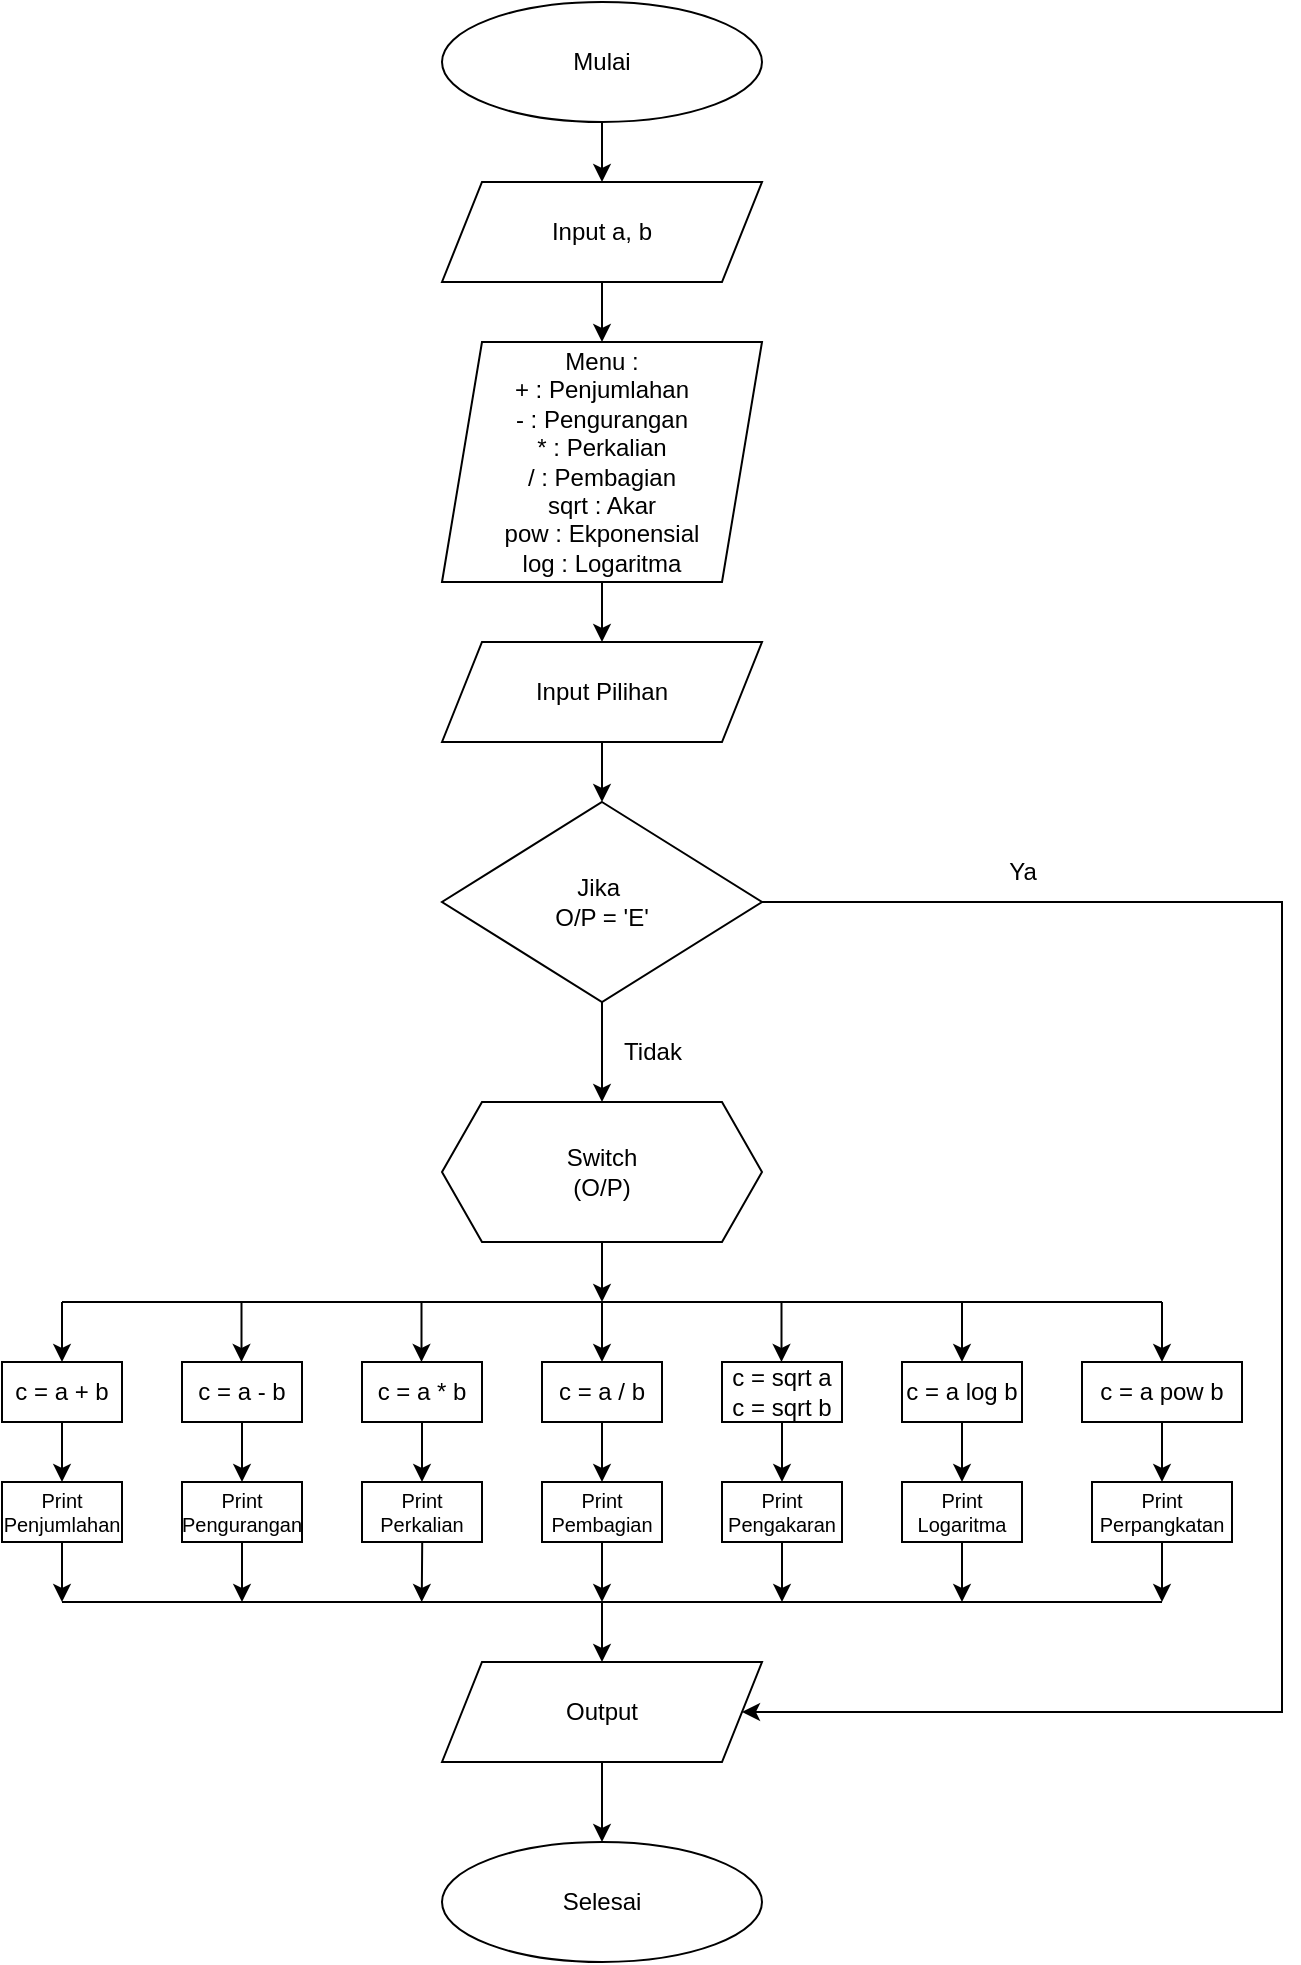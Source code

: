 <mxfile version="24.7.17" pages="2">
  <diagram id="C5RBs43oDa-KdzZeNtuy" name="Page-1">
    <mxGraphModel dx="1588" dy="892" grid="1" gridSize="10" guides="1" tooltips="1" connect="1" arrows="1" fold="1" page="1" pageScale="1" pageWidth="827" pageHeight="1169" math="0" shadow="0">
      <root>
        <mxCell id="WIyWlLk6GJQsqaUBKTNV-0" />
        <mxCell id="WIyWlLk6GJQsqaUBKTNV-1" parent="WIyWlLk6GJQsqaUBKTNV-0" />
        <mxCell id="uZs7k4-zoeYezZEtZpp2-1" value="Mulai" style="ellipse;whiteSpace=wrap;html=1;labelBackgroundColor=none;" vertex="1" parent="WIyWlLk6GJQsqaUBKTNV-1">
          <mxGeometry x="320" y="90" width="160" height="60" as="geometry" />
        </mxCell>
        <mxCell id="uZs7k4-zoeYezZEtZpp2-2" value="" style="endArrow=classic;html=1;rounded=0;exitX=0.5;exitY=1;exitDx=0;exitDy=0;entryX=0.5;entryY=0;entryDx=0;entryDy=0;labelBackgroundColor=none;fontColor=default;" edge="1" parent="WIyWlLk6GJQsqaUBKTNV-1" source="uZs7k4-zoeYezZEtZpp2-1" target="uZs7k4-zoeYezZEtZpp2-3">
          <mxGeometry width="50" height="50" relative="1" as="geometry">
            <mxPoint x="380" y="410" as="sourcePoint" />
            <mxPoint x="360" y="100" as="targetPoint" />
          </mxGeometry>
        </mxCell>
        <mxCell id="uZs7k4-zoeYezZEtZpp2-3" value="Input a, b" style="shape=parallelogram;perimeter=parallelogramPerimeter;whiteSpace=wrap;html=1;fixedSize=1;labelBackgroundColor=none;" vertex="1" parent="WIyWlLk6GJQsqaUBKTNV-1">
          <mxGeometry x="320" y="180" width="160" height="50" as="geometry" />
        </mxCell>
        <mxCell id="uZs7k4-zoeYezZEtZpp2-5" value="" style="endArrow=classic;html=1;rounded=0;exitX=0.5;exitY=1;exitDx=0;exitDy=0;entryX=0.5;entryY=0;entryDx=0;entryDy=0;labelBackgroundColor=none;fontColor=default;" edge="1" parent="WIyWlLk6GJQsqaUBKTNV-1" source="uZs7k4-zoeYezZEtZpp2-3" target="uZs7k4-zoeYezZEtZpp2-6">
          <mxGeometry width="50" height="50" relative="1" as="geometry">
            <mxPoint x="380" y="110" as="sourcePoint" />
            <mxPoint x="360" y="200" as="targetPoint" />
          </mxGeometry>
        </mxCell>
        <mxCell id="uZs7k4-zoeYezZEtZpp2-8" style="edgeStyle=orthogonalEdgeStyle;rounded=0;orthogonalLoop=1;jettySize=auto;html=1;exitX=0.5;exitY=1;exitDx=0;exitDy=0;entryX=0.5;entryY=0;entryDx=0;entryDy=0;labelBackgroundColor=none;fontColor=default;" edge="1" parent="WIyWlLk6GJQsqaUBKTNV-1" source="uZs7k4-zoeYezZEtZpp2-6" target="uZs7k4-zoeYezZEtZpp2-9">
          <mxGeometry relative="1" as="geometry">
            <mxPoint x="360" y="380" as="targetPoint" />
          </mxGeometry>
        </mxCell>
        <mxCell id="uZs7k4-zoeYezZEtZpp2-6" value="Menu :&lt;div&gt;+ : Penjumlahan&lt;/div&gt;&lt;div&gt;- : Pengurangan&lt;/div&gt;&lt;div&gt;* : Perkalian&lt;/div&gt;&lt;div&gt;/ : Pembagian&lt;/div&gt;&lt;div&gt;sqrt : Akar&lt;/div&gt;&lt;div&gt;pow : Ekponensial&lt;/div&gt;&lt;div&gt;log : Logaritma&lt;/div&gt;" style="shape=parallelogram;perimeter=parallelogramPerimeter;whiteSpace=wrap;html=1;fixedSize=1;align=center;labelBackgroundColor=none;" vertex="1" parent="WIyWlLk6GJQsqaUBKTNV-1">
          <mxGeometry x="320" y="260" width="160" height="120" as="geometry" />
        </mxCell>
        <mxCell id="uZs7k4-zoeYezZEtZpp2-11" style="edgeStyle=orthogonalEdgeStyle;rounded=0;orthogonalLoop=1;jettySize=auto;html=1;entryX=0.5;entryY=0;entryDx=0;entryDy=0;labelBackgroundColor=none;fontColor=default;" edge="1" parent="WIyWlLk6GJQsqaUBKTNV-1" source="uZs7k4-zoeYezZEtZpp2-9" target="uZs7k4-zoeYezZEtZpp2-14">
          <mxGeometry relative="1" as="geometry">
            <mxPoint x="360" y="450" as="targetPoint" />
            <Array as="points">
              <mxPoint x="400" y="440" />
              <mxPoint x="400" y="440" />
            </Array>
          </mxGeometry>
        </mxCell>
        <mxCell id="uZs7k4-zoeYezZEtZpp2-9" value="Input Pilihan" style="shape=parallelogram;perimeter=parallelogramPerimeter;whiteSpace=wrap;html=1;fixedSize=1;labelBackgroundColor=none;" vertex="1" parent="WIyWlLk6GJQsqaUBKTNV-1">
          <mxGeometry x="320" y="410" width="160" height="50" as="geometry" />
        </mxCell>
        <mxCell id="uZs7k4-zoeYezZEtZpp2-19" style="edgeStyle=orthogonalEdgeStyle;rounded=0;orthogonalLoop=1;jettySize=auto;html=1;entryX=1;entryY=0.5;entryDx=0;entryDy=0;labelBackgroundColor=none;fontColor=default;exitX=1;exitY=0.5;exitDx=0;exitDy=0;" edge="1" parent="WIyWlLk6GJQsqaUBKTNV-1" source="uZs7k4-zoeYezZEtZpp2-14" target="uZs7k4-zoeYezZEtZpp2-72">
          <mxGeometry relative="1" as="geometry">
            <mxPoint x="460" y="945" as="targetPoint" />
            <mxPoint x="470" y="500" as="sourcePoint" />
            <Array as="points">
              <mxPoint x="740" y="540" />
              <mxPoint x="740" y="945" />
            </Array>
          </mxGeometry>
        </mxCell>
        <mxCell id="WVA-J4DJsALZK4xITIVb-6" style="edgeStyle=orthogonalEdgeStyle;rounded=0;orthogonalLoop=1;jettySize=auto;html=1;entryX=0.5;entryY=0;entryDx=0;entryDy=0;" edge="1" parent="WIyWlLk6GJQsqaUBKTNV-1" source="uZs7k4-zoeYezZEtZpp2-14" target="uZs7k4-zoeYezZEtZpp2-20">
          <mxGeometry relative="1" as="geometry" />
        </mxCell>
        <mxCell id="uZs7k4-zoeYezZEtZpp2-14" value="Jika&amp;nbsp;&lt;div&gt;O/P = &#39;E&#39;&lt;/div&gt;" style="rhombus;whiteSpace=wrap;html=1;labelBackgroundColor=none;" vertex="1" parent="WIyWlLk6GJQsqaUBKTNV-1">
          <mxGeometry x="320" y="490" width="160" height="100" as="geometry" />
        </mxCell>
        <mxCell id="uZs7k4-zoeYezZEtZpp2-22" style="edgeStyle=orthogonalEdgeStyle;rounded=0;orthogonalLoop=1;jettySize=auto;html=1;labelBackgroundColor=none;fontColor=default;" edge="1" parent="WIyWlLk6GJQsqaUBKTNV-1" source="uZs7k4-zoeYezZEtZpp2-20">
          <mxGeometry relative="1" as="geometry">
            <mxPoint x="400" y="740" as="targetPoint" />
            <Array as="points">
              <mxPoint x="400" y="700" />
              <mxPoint x="400" y="700" />
            </Array>
          </mxGeometry>
        </mxCell>
        <mxCell id="uZs7k4-zoeYezZEtZpp2-20" value="Switch&lt;div&gt;(O/P)&lt;/div&gt;" style="shape=hexagon;perimeter=hexagonPerimeter2;whiteSpace=wrap;html=1;fixedSize=1;labelBackgroundColor=none;" vertex="1" parent="WIyWlLk6GJQsqaUBKTNV-1">
          <mxGeometry x="320" y="640" width="160" height="70" as="geometry" />
        </mxCell>
        <mxCell id="uZs7k4-zoeYezZEtZpp2-21" value="Ya" style="text;html=1;align=center;verticalAlign=middle;resizable=0;points=[];autosize=1;strokeColor=none;fillColor=none;labelBackgroundColor=none;" vertex="1" parent="WIyWlLk6GJQsqaUBKTNV-1">
          <mxGeometry x="590" y="510" width="40" height="30" as="geometry" />
        </mxCell>
        <mxCell id="uZs7k4-zoeYezZEtZpp2-23" value="" style="endArrow=none;html=1;rounded=0;labelBackgroundColor=none;fontColor=default;" edge="1" parent="WIyWlLk6GJQsqaUBKTNV-1">
          <mxGeometry width="50" height="50" relative="1" as="geometry">
            <mxPoint x="130" y="740" as="sourcePoint" />
            <mxPoint x="680" y="740" as="targetPoint" />
            <Array as="points">
              <mxPoint x="422.5" y="740" />
            </Array>
          </mxGeometry>
        </mxCell>
        <mxCell id="uZs7k4-zoeYezZEtZpp2-26" style="edgeStyle=orthogonalEdgeStyle;rounded=0;orthogonalLoop=1;jettySize=auto;html=1;labelBackgroundColor=none;fontColor=default;entryX=0.5;entryY=0;entryDx=0;entryDy=0;" edge="1" parent="WIyWlLk6GJQsqaUBKTNV-1" source="uZs7k4-zoeYezZEtZpp2-25" target="uZs7k4-zoeYezZEtZpp2-27">
          <mxGeometry relative="1" as="geometry">
            <mxPoint x="90" y="790" as="targetPoint" />
            <Array as="points">
              <mxPoint x="130" y="790" />
              <mxPoint x="130" y="790" />
            </Array>
          </mxGeometry>
        </mxCell>
        <mxCell id="uZs7k4-zoeYezZEtZpp2-25" value="c = a + b" style="rounded=0;whiteSpace=wrap;html=1;labelBackgroundColor=none;" vertex="1" parent="WIyWlLk6GJQsqaUBKTNV-1">
          <mxGeometry x="100" y="770" width="60" height="30" as="geometry" />
        </mxCell>
        <mxCell id="WVA-J4DJsALZK4xITIVb-22" style="edgeStyle=orthogonalEdgeStyle;rounded=0;orthogonalLoop=1;jettySize=auto;html=1;" edge="1" parent="WIyWlLk6GJQsqaUBKTNV-1" source="uZs7k4-zoeYezZEtZpp2-27">
          <mxGeometry relative="1" as="geometry">
            <mxPoint x="130" y="890" as="targetPoint" />
          </mxGeometry>
        </mxCell>
        <mxCell id="uZs7k4-zoeYezZEtZpp2-27" value="Print Penjumlahan" style="rounded=0;whiteSpace=wrap;html=1;labelBackgroundColor=none;fontSize=10;" vertex="1" parent="WIyWlLk6GJQsqaUBKTNV-1">
          <mxGeometry x="100" y="830" width="60" height="30" as="geometry" />
        </mxCell>
        <mxCell id="uZs7k4-zoeYezZEtZpp2-28" value="" style="endArrow=classic;html=1;rounded=0;labelBackgroundColor=none;fontColor=default;" edge="1" parent="WIyWlLk6GJQsqaUBKTNV-1">
          <mxGeometry width="50" height="50" relative="1" as="geometry">
            <mxPoint x="219.75" y="740" as="sourcePoint" />
            <mxPoint x="219.75" y="770" as="targetPoint" />
            <Array as="points" />
          </mxGeometry>
        </mxCell>
        <mxCell id="uZs7k4-zoeYezZEtZpp2-41" style="edgeStyle=orthogonalEdgeStyle;rounded=0;orthogonalLoop=1;jettySize=auto;html=1;labelBackgroundColor=none;fontColor=default;entryX=0.5;entryY=0;entryDx=0;entryDy=0;" edge="1" parent="WIyWlLk6GJQsqaUBKTNV-1" source="uZs7k4-zoeYezZEtZpp2-29" target="uZs7k4-zoeYezZEtZpp2-31">
          <mxGeometry relative="1" as="geometry">
            <mxPoint x="190" y="790" as="targetPoint" />
            <Array as="points" />
          </mxGeometry>
        </mxCell>
        <mxCell id="uZs7k4-zoeYezZEtZpp2-29" value="c = a - b" style="rounded=0;whiteSpace=wrap;html=1;labelBackgroundColor=none;" vertex="1" parent="WIyWlLk6GJQsqaUBKTNV-1">
          <mxGeometry x="190" y="770" width="60" height="30" as="geometry" />
        </mxCell>
        <mxCell id="uZs7k4-zoeYezZEtZpp2-63" style="edgeStyle=orthogonalEdgeStyle;rounded=0;orthogonalLoop=1;jettySize=auto;html=1;labelBackgroundColor=none;fontColor=default;" edge="1" parent="WIyWlLk6GJQsqaUBKTNV-1" source="uZs7k4-zoeYezZEtZpp2-31">
          <mxGeometry relative="1" as="geometry">
            <mxPoint x="220" y="890" as="targetPoint" />
            <Array as="points">
              <mxPoint x="220" y="890" />
            </Array>
          </mxGeometry>
        </mxCell>
        <mxCell id="uZs7k4-zoeYezZEtZpp2-31" value="Print Pengurangan" style="rounded=0;whiteSpace=wrap;html=1;labelBackgroundColor=none;fontSize=10;" vertex="1" parent="WIyWlLk6GJQsqaUBKTNV-1">
          <mxGeometry x="190" y="830" width="60" height="30" as="geometry" />
        </mxCell>
        <mxCell id="uZs7k4-zoeYezZEtZpp2-64" style="edgeStyle=orthogonalEdgeStyle;rounded=0;orthogonalLoop=1;jettySize=auto;html=1;labelBackgroundColor=none;fontColor=default;" edge="1" parent="WIyWlLk6GJQsqaUBKTNV-1">
          <mxGeometry relative="1" as="geometry">
            <mxPoint x="309.87" y="890" as="targetPoint" />
            <mxPoint x="309.62" y="830" as="sourcePoint" />
          </mxGeometry>
        </mxCell>
        <mxCell id="uZs7k4-zoeYezZEtZpp2-33" value="Print Perkalian" style="rounded=0;whiteSpace=wrap;html=1;labelBackgroundColor=none;fontSize=10;" vertex="1" parent="WIyWlLk6GJQsqaUBKTNV-1">
          <mxGeometry x="280" y="830" width="60" height="30" as="geometry" />
        </mxCell>
        <mxCell id="WVA-J4DJsALZK4xITIVb-19" style="edgeStyle=orthogonalEdgeStyle;rounded=0;orthogonalLoop=1;jettySize=auto;html=1;" edge="1" parent="WIyWlLk6GJQsqaUBKTNV-1" source="uZs7k4-zoeYezZEtZpp2-34">
          <mxGeometry relative="1" as="geometry">
            <mxPoint x="400" y="890" as="targetPoint" />
          </mxGeometry>
        </mxCell>
        <mxCell id="uZs7k4-zoeYezZEtZpp2-34" value="Print Pembagian" style="rounded=0;whiteSpace=wrap;html=1;labelBackgroundColor=none;fontSize=10;" vertex="1" parent="WIyWlLk6GJQsqaUBKTNV-1">
          <mxGeometry x="370" y="830" width="60" height="30" as="geometry" />
        </mxCell>
        <mxCell id="uZs7k4-zoeYezZEtZpp2-68" style="edgeStyle=orthogonalEdgeStyle;rounded=0;orthogonalLoop=1;jettySize=auto;html=1;labelBackgroundColor=none;fontColor=default;" edge="1" parent="WIyWlLk6GJQsqaUBKTNV-1" source="uZs7k4-zoeYezZEtZpp2-35">
          <mxGeometry relative="1" as="geometry">
            <mxPoint x="490" y="890" as="targetPoint" />
            <Array as="points">
              <mxPoint x="490" y="890" />
            </Array>
          </mxGeometry>
        </mxCell>
        <mxCell id="uZs7k4-zoeYezZEtZpp2-35" value="Print Pengakaran" style="rounded=0;whiteSpace=wrap;html=1;labelBackgroundColor=none;fontSize=10;" vertex="1" parent="WIyWlLk6GJQsqaUBKTNV-1">
          <mxGeometry x="460" y="830" width="60" height="30" as="geometry" />
        </mxCell>
        <mxCell id="uZs7k4-zoeYezZEtZpp2-69" style="edgeStyle=orthogonalEdgeStyle;rounded=0;orthogonalLoop=1;jettySize=auto;html=1;exitX=0.5;exitY=1;exitDx=0;exitDy=0;labelBackgroundColor=none;fontColor=default;" edge="1" parent="WIyWlLk6GJQsqaUBKTNV-1" source="uZs7k4-zoeYezZEtZpp2-36">
          <mxGeometry relative="1" as="geometry">
            <mxPoint x="580" y="890" as="targetPoint" />
            <mxPoint x="580" y="830" as="sourcePoint" />
            <Array as="points">
              <mxPoint x="580" y="890" />
            </Array>
          </mxGeometry>
        </mxCell>
        <mxCell id="uZs7k4-zoeYezZEtZpp2-36" value="Print Logaritma" style="rounded=0;whiteSpace=wrap;html=1;labelBackgroundColor=none;fontSize=10;" vertex="1" parent="WIyWlLk6GJQsqaUBKTNV-1">
          <mxGeometry x="550" y="830" width="60" height="30" as="geometry" />
        </mxCell>
        <mxCell id="uZs7k4-zoeYezZEtZpp2-91" style="edgeStyle=orthogonalEdgeStyle;rounded=0;orthogonalLoop=1;jettySize=auto;html=1;entryX=0.5;entryY=0;entryDx=0;entryDy=0;" edge="1" parent="WIyWlLk6GJQsqaUBKTNV-1" source="uZs7k4-zoeYezZEtZpp2-39" target="uZs7k4-zoeYezZEtZpp2-33">
          <mxGeometry relative="1" as="geometry">
            <Array as="points">
              <mxPoint x="310" y="790" />
              <mxPoint x="310" y="790" />
            </Array>
          </mxGeometry>
        </mxCell>
        <mxCell id="uZs7k4-zoeYezZEtZpp2-39" value="c = a * b" style="rounded=0;whiteSpace=wrap;html=1;labelBackgroundColor=none;" vertex="1" parent="WIyWlLk6GJQsqaUBKTNV-1">
          <mxGeometry x="280" y="770" width="60" height="30" as="geometry" />
        </mxCell>
        <mxCell id="uZs7k4-zoeYezZEtZpp2-56" style="edgeStyle=orthogonalEdgeStyle;rounded=0;orthogonalLoop=1;jettySize=auto;html=1;entryX=0.5;entryY=0;entryDx=0;entryDy=0;labelBackgroundColor=none;fontColor=default;" edge="1" parent="WIyWlLk6GJQsqaUBKTNV-1" source="uZs7k4-zoeYezZEtZpp2-43" target="uZs7k4-zoeYezZEtZpp2-34">
          <mxGeometry relative="1" as="geometry" />
        </mxCell>
        <mxCell id="uZs7k4-zoeYezZEtZpp2-43" value="c = a / b" style="rounded=0;whiteSpace=wrap;html=1;labelBackgroundColor=none;" vertex="1" parent="WIyWlLk6GJQsqaUBKTNV-1">
          <mxGeometry x="370" y="770" width="60" height="30" as="geometry" />
        </mxCell>
        <mxCell id="uZs7k4-zoeYezZEtZpp2-57" style="edgeStyle=orthogonalEdgeStyle;rounded=0;orthogonalLoop=1;jettySize=auto;html=1;entryX=0.5;entryY=0;entryDx=0;entryDy=0;labelBackgroundColor=none;fontColor=default;" edge="1" parent="WIyWlLk6GJQsqaUBKTNV-1" source="uZs7k4-zoeYezZEtZpp2-44" target="uZs7k4-zoeYezZEtZpp2-35">
          <mxGeometry relative="1" as="geometry" />
        </mxCell>
        <mxCell id="uZs7k4-zoeYezZEtZpp2-44" value="c = sqrt a&lt;div&gt;c = sqrt b&lt;/div&gt;" style="rounded=0;whiteSpace=wrap;html=1;labelBackgroundColor=none;" vertex="1" parent="WIyWlLk6GJQsqaUBKTNV-1">
          <mxGeometry x="460" y="770" width="60" height="30" as="geometry" />
        </mxCell>
        <mxCell id="uZs7k4-zoeYezZEtZpp2-58" style="edgeStyle=orthogonalEdgeStyle;rounded=0;orthogonalLoop=1;jettySize=auto;html=1;entryX=0.5;entryY=0;entryDx=0;entryDy=0;labelBackgroundColor=none;fontColor=default;" edge="1" parent="WIyWlLk6GJQsqaUBKTNV-1" source="uZs7k4-zoeYezZEtZpp2-45" target="uZs7k4-zoeYezZEtZpp2-36">
          <mxGeometry relative="1" as="geometry" />
        </mxCell>
        <mxCell id="uZs7k4-zoeYezZEtZpp2-45" value="c = a log b" style="rounded=0;whiteSpace=wrap;html=1;labelBackgroundColor=none;" vertex="1" parent="WIyWlLk6GJQsqaUBKTNV-1">
          <mxGeometry x="550" y="770" width="60" height="30" as="geometry" />
        </mxCell>
        <mxCell id="WVA-J4DJsALZK4xITIVb-13" style="edgeStyle=orthogonalEdgeStyle;rounded=0;orthogonalLoop=1;jettySize=auto;html=1;entryX=0.5;entryY=0;entryDx=0;entryDy=0;" edge="1" parent="WIyWlLk6GJQsqaUBKTNV-1" source="uZs7k4-zoeYezZEtZpp2-46" target="uZs7k4-zoeYezZEtZpp2-47">
          <mxGeometry relative="1" as="geometry" />
        </mxCell>
        <mxCell id="uZs7k4-zoeYezZEtZpp2-46" value="c = a pow b" style="rounded=0;whiteSpace=wrap;html=1;labelBackgroundColor=none;" vertex="1" parent="WIyWlLk6GJQsqaUBKTNV-1">
          <mxGeometry x="640" y="770" width="80" height="30" as="geometry" />
        </mxCell>
        <mxCell id="uZs7k4-zoeYezZEtZpp2-70" style="edgeStyle=orthogonalEdgeStyle;rounded=0;orthogonalLoop=1;jettySize=auto;html=1;labelBackgroundColor=none;fontColor=default;" edge="1" parent="WIyWlLk6GJQsqaUBKTNV-1" source="uZs7k4-zoeYezZEtZpp2-47">
          <mxGeometry relative="1" as="geometry">
            <mxPoint x="680" y="890" as="targetPoint" />
            <Array as="points">
              <mxPoint x="680" y="860" />
            </Array>
          </mxGeometry>
        </mxCell>
        <mxCell id="uZs7k4-zoeYezZEtZpp2-47" value="Print Perpangkatan" style="rounded=0;whiteSpace=wrap;html=1;labelBackgroundColor=none;fontSize=10;" vertex="1" parent="WIyWlLk6GJQsqaUBKTNV-1">
          <mxGeometry x="645" y="830" width="70" height="30" as="geometry" />
        </mxCell>
        <mxCell id="uZs7k4-zoeYezZEtZpp2-48" value="" style="endArrow=classic;html=1;rounded=0;labelBackgroundColor=none;fontColor=default;" edge="1" parent="WIyWlLk6GJQsqaUBKTNV-1">
          <mxGeometry width="50" height="50" relative="1" as="geometry">
            <mxPoint x="309.75" y="760" as="sourcePoint" />
            <mxPoint x="309.75" y="770" as="targetPoint" />
            <Array as="points">
              <mxPoint x="309.75" y="740" />
            </Array>
          </mxGeometry>
        </mxCell>
        <mxCell id="uZs7k4-zoeYezZEtZpp2-49" value="" style="endArrow=classic;html=1;rounded=0;labelBackgroundColor=none;fontColor=default;" edge="1" parent="WIyWlLk6GJQsqaUBKTNV-1">
          <mxGeometry width="50" height="50" relative="1" as="geometry">
            <mxPoint x="400" y="760" as="sourcePoint" />
            <mxPoint x="400" y="770" as="targetPoint" />
            <Array as="points">
              <mxPoint x="400" y="740" />
            </Array>
          </mxGeometry>
        </mxCell>
        <mxCell id="uZs7k4-zoeYezZEtZpp2-52" value="" style="endArrow=classic;html=1;rounded=0;labelBackgroundColor=none;fontColor=default;" edge="1" parent="WIyWlLk6GJQsqaUBKTNV-1">
          <mxGeometry width="50" height="50" relative="1" as="geometry">
            <mxPoint x="489.75" y="740" as="sourcePoint" />
            <mxPoint x="489.75" y="770" as="targetPoint" />
            <Array as="points">
              <mxPoint x="489.75" y="740" />
            </Array>
          </mxGeometry>
        </mxCell>
        <mxCell id="uZs7k4-zoeYezZEtZpp2-71" value="" style="endArrow=none;html=1;rounded=0;labelBackgroundColor=none;fontColor=default;" edge="1" parent="WIyWlLk6GJQsqaUBKTNV-1">
          <mxGeometry width="50" height="50" relative="1" as="geometry">
            <mxPoint x="130" y="890" as="sourcePoint" />
            <mxPoint x="680" y="890" as="targetPoint" />
            <Array as="points">
              <mxPoint x="495" y="890" />
            </Array>
          </mxGeometry>
        </mxCell>
        <mxCell id="WVA-J4DJsALZK4xITIVb-4" style="edgeStyle=orthogonalEdgeStyle;rounded=0;orthogonalLoop=1;jettySize=auto;html=1;entryX=0.5;entryY=0;entryDx=0;entryDy=0;" edge="1" parent="WIyWlLk6GJQsqaUBKTNV-1" source="uZs7k4-zoeYezZEtZpp2-72" target="uZs7k4-zoeYezZEtZpp2-76">
          <mxGeometry relative="1" as="geometry" />
        </mxCell>
        <mxCell id="uZs7k4-zoeYezZEtZpp2-72" value="Output" style="shape=parallelogram;perimeter=parallelogramPerimeter;whiteSpace=wrap;html=1;fixedSize=1;labelBackgroundColor=none;" vertex="1" parent="WIyWlLk6GJQsqaUBKTNV-1">
          <mxGeometry x="320" y="920" width="160" height="50" as="geometry" />
        </mxCell>
        <mxCell id="uZs7k4-zoeYezZEtZpp2-74" style="edgeStyle=orthogonalEdgeStyle;rounded=0;orthogonalLoop=1;jettySize=auto;html=1;labelBackgroundColor=none;fontColor=default;" edge="1" parent="WIyWlLk6GJQsqaUBKTNV-1">
          <mxGeometry relative="1" as="geometry">
            <mxPoint x="400" y="920" as="targetPoint" />
            <mxPoint x="400" y="890" as="sourcePoint" />
            <Array as="points">
              <mxPoint x="400" y="920" />
              <mxPoint x="400" y="920" />
            </Array>
          </mxGeometry>
        </mxCell>
        <mxCell id="uZs7k4-zoeYezZEtZpp2-76" value="Selesai" style="ellipse;whiteSpace=wrap;html=1;labelBackgroundColor=none;" vertex="1" parent="WIyWlLk6GJQsqaUBKTNV-1">
          <mxGeometry x="320" y="1010" width="160" height="60" as="geometry" />
        </mxCell>
        <mxCell id="WVA-J4DJsALZK4xITIVb-9" value="Tidak" style="text;html=1;align=center;verticalAlign=middle;resizable=0;points=[];autosize=1;strokeColor=none;fillColor=none;" vertex="1" parent="WIyWlLk6GJQsqaUBKTNV-1">
          <mxGeometry x="400" y="600" width="50" height="30" as="geometry" />
        </mxCell>
        <mxCell id="WVA-J4DJsALZK4xITIVb-15" value="" style="endArrow=classic;html=1;rounded=0;entryX=0.5;entryY=0;entryDx=0;entryDy=0;" edge="1" parent="WIyWlLk6GJQsqaUBKTNV-1" target="uZs7k4-zoeYezZEtZpp2-46">
          <mxGeometry width="50" height="50" relative="1" as="geometry">
            <mxPoint x="680" y="740" as="sourcePoint" />
            <mxPoint x="730" y="690" as="targetPoint" />
          </mxGeometry>
        </mxCell>
        <mxCell id="WVA-J4DJsALZK4xITIVb-16" value="" style="endArrow=classic;html=1;rounded=0;entryX=0.5;entryY=0;entryDx=0;entryDy=0;" edge="1" parent="WIyWlLk6GJQsqaUBKTNV-1" target="uZs7k4-zoeYezZEtZpp2-45">
          <mxGeometry width="50" height="50" relative="1" as="geometry">
            <mxPoint x="580" y="740" as="sourcePoint" />
            <mxPoint x="630" y="690" as="targetPoint" />
          </mxGeometry>
        </mxCell>
        <mxCell id="WVA-J4DJsALZK4xITIVb-21" value="" style="endArrow=classic;html=1;rounded=0;entryX=0.5;entryY=0;entryDx=0;entryDy=0;" edge="1" parent="WIyWlLk6GJQsqaUBKTNV-1" target="uZs7k4-zoeYezZEtZpp2-25">
          <mxGeometry width="50" height="50" relative="1" as="geometry">
            <mxPoint x="130" y="740" as="sourcePoint" />
            <mxPoint x="170" y="690" as="targetPoint" />
          </mxGeometry>
        </mxCell>
      </root>
    </mxGraphModel>
  </diagram>
  <diagram id="1jCWYmpEH88SBYFxALLR" name="Page-2">
    <mxGraphModel dx="794" dy="446" grid="1" gridSize="10" guides="1" tooltips="1" connect="1" arrows="1" fold="1" page="1" pageScale="1" pageWidth="1169" pageHeight="827" math="0" shadow="0">
      <root>
        <mxCell id="0" />
        <mxCell id="1" parent="0" />
        <mxCell id="ucjtgQD4gEuhLeydmSsh-1" value="Mulai" style="ellipse;whiteSpace=wrap;html=1;labelBackgroundColor=none;" vertex="1" parent="1">
          <mxGeometry x="320" y="41" width="160" height="61" as="geometry" />
        </mxCell>
        <mxCell id="ucjtgQD4gEuhLeydmSsh-2" value="" style="endArrow=classic;html=1;rounded=0;exitX=0.5;exitY=1;exitDx=0;exitDy=0;entryX=0.5;entryY=0;entryDx=0;entryDy=0;labelBackgroundColor=none;fontColor=default;" edge="1" parent="1" source="ucjtgQD4gEuhLeydmSsh-1" target="ucjtgQD4gEuhLeydmSsh-3">
          <mxGeometry width="50" height="50" relative="1" as="geometry">
            <mxPoint x="380" y="410" as="sourcePoint" />
            <mxPoint x="360" y="100" as="targetPoint" />
          </mxGeometry>
        </mxCell>
        <mxCell id="ucjtgQD4gEuhLeydmSsh-3" value="Input a, b" style="shape=parallelogram;perimeter=parallelogramPerimeter;whiteSpace=wrap;html=1;fixedSize=1;labelBackgroundColor=none;" vertex="1" parent="1">
          <mxGeometry x="320" y="130" width="160" height="60" as="geometry" />
        </mxCell>
        <mxCell id="ucjtgQD4gEuhLeydmSsh-4" value="" style="endArrow=classic;html=1;rounded=0;exitX=0.5;exitY=1;exitDx=0;exitDy=0;entryX=0.5;entryY=0;entryDx=0;entryDy=0;labelBackgroundColor=none;fontColor=default;" edge="1" parent="1" source="ucjtgQD4gEuhLeydmSsh-3" target="ucjtgQD4gEuhLeydmSsh-6">
          <mxGeometry width="50" height="50" relative="1" as="geometry">
            <mxPoint x="380" y="110" as="sourcePoint" />
            <mxPoint x="360" y="200" as="targetPoint" />
          </mxGeometry>
        </mxCell>
        <mxCell id="ucjtgQD4gEuhLeydmSsh-5" style="edgeStyle=orthogonalEdgeStyle;rounded=0;orthogonalLoop=1;jettySize=auto;html=1;exitX=0.5;exitY=1;exitDx=0;exitDy=0;entryX=0.5;entryY=0;entryDx=0;entryDy=0;labelBackgroundColor=none;fontColor=default;" edge="1" parent="1" source="ucjtgQD4gEuhLeydmSsh-6" target="ucjtgQD4gEuhLeydmSsh-8">
          <mxGeometry relative="1" as="geometry">
            <mxPoint x="360" y="380" as="targetPoint" />
          </mxGeometry>
        </mxCell>
        <mxCell id="ucjtgQD4gEuhLeydmSsh-6" value="Menu :&lt;div&gt;+ : Penjumlahan&lt;/div&gt;&lt;div&gt;- : Pengurangan&lt;/div&gt;&lt;div&gt;* : Perkalian&lt;/div&gt;&lt;div&gt;/ : Pembagian&lt;/div&gt;&lt;div&gt;sqrt : Akar&lt;/div&gt;&lt;div&gt;pow : Ekponensial&lt;/div&gt;&lt;div&gt;log : Logaritma&lt;/div&gt;" style="shape=parallelogram;perimeter=parallelogramPerimeter;whiteSpace=wrap;html=1;fixedSize=1;align=center;labelBackgroundColor=none;" vertex="1" parent="1">
          <mxGeometry x="320" y="220" width="160" height="120" as="geometry" />
        </mxCell>
        <mxCell id="ucjtgQD4gEuhLeydmSsh-7" style="edgeStyle=orthogonalEdgeStyle;rounded=0;orthogonalLoop=1;jettySize=auto;html=1;entryX=0.5;entryY=0;entryDx=0;entryDy=0;labelBackgroundColor=none;fontColor=default;" edge="1" parent="1" source="ucjtgQD4gEuhLeydmSsh-8" target="ucjtgQD4gEuhLeydmSsh-11">
          <mxGeometry relative="1" as="geometry">
            <mxPoint x="360" y="450" as="targetPoint" />
            <Array as="points">
              <mxPoint x="400" y="440" />
              <mxPoint x="400" y="440" />
            </Array>
          </mxGeometry>
        </mxCell>
        <mxCell id="ucjtgQD4gEuhLeydmSsh-8" value="Input Pilihan" style="shape=parallelogram;perimeter=parallelogramPerimeter;whiteSpace=wrap;html=1;fixedSize=1;labelBackgroundColor=none;" vertex="1" parent="1">
          <mxGeometry x="320" y="370" width="160" height="50" as="geometry" />
        </mxCell>
        <mxCell id="ucjtgQD4gEuhLeydmSsh-9" style="edgeStyle=orthogonalEdgeStyle;rounded=0;orthogonalLoop=1;jettySize=auto;html=1;entryX=1;entryY=0.5;entryDx=0;entryDy=0;labelBackgroundColor=none;fontColor=default;" edge="1" parent="1" source="ucjtgQD4gEuhLeydmSsh-11" target="ucjtgQD4gEuhLeydmSsh-52">
          <mxGeometry relative="1" as="geometry">
            <mxPoint x="800" y="980" as="targetPoint" />
            <Array as="points">
              <mxPoint x="760" y="505" />
              <mxPoint x="760" y="950" />
            </Array>
          </mxGeometry>
        </mxCell>
        <mxCell id="ucjtgQD4gEuhLeydmSsh-10" style="edgeStyle=orthogonalEdgeStyle;rounded=0;orthogonalLoop=1;jettySize=auto;html=1;" edge="1" parent="1" source="ucjtgQD4gEuhLeydmSsh-11">
          <mxGeometry relative="1" as="geometry">
            <mxPoint x="400" y="590" as="targetPoint" />
          </mxGeometry>
        </mxCell>
        <mxCell id="ucjtgQD4gEuhLeydmSsh-11" value="Jika&amp;nbsp;&lt;div&gt;O/P = &#39;E&#39;&lt;/div&gt;" style="rhombus;whiteSpace=wrap;html=1;labelBackgroundColor=none;" vertex="1" parent="1">
          <mxGeometry x="320" y="450" width="160" height="110" as="geometry" />
        </mxCell>
        <mxCell id="ucjtgQD4gEuhLeydmSsh-12" style="edgeStyle=orthogonalEdgeStyle;rounded=0;orthogonalLoop=1;jettySize=auto;html=1;labelBackgroundColor=none;fontColor=default;" edge="1" parent="1" source="ucjtgQD4gEuhLeydmSsh-13">
          <mxGeometry relative="1" as="geometry">
            <mxPoint x="400" y="700" as="targetPoint" />
            <Array as="points">
              <mxPoint x="400" y="700" />
              <mxPoint x="400" y="700" />
            </Array>
          </mxGeometry>
        </mxCell>
        <mxCell id="ucjtgQD4gEuhLeydmSsh-13" value="Switch&lt;div&gt;(O/P)&lt;/div&gt;" style="shape=hexagon;perimeter=hexagonPerimeter2;whiteSpace=wrap;html=1;fixedSize=1;labelBackgroundColor=none;" vertex="1" parent="1">
          <mxGeometry x="320" y="590" width="160" height="80" as="geometry" />
        </mxCell>
        <mxCell id="ucjtgQD4gEuhLeydmSsh-14" value="Ya" style="text;html=1;align=center;verticalAlign=middle;resizable=0;points=[];autosize=1;strokeColor=none;fillColor=none;labelBackgroundColor=none;" vertex="1" parent="1">
          <mxGeometry x="620" y="480" width="40" height="30" as="geometry" />
        </mxCell>
        <mxCell id="ucjtgQD4gEuhLeydmSsh-15" value="" style="endArrow=none;html=1;rounded=0;labelBackgroundColor=none;fontColor=default;" edge="1" parent="1">
          <mxGeometry width="50" height="50" relative="1" as="geometry">
            <mxPoint x="100" y="700" as="sourcePoint" />
            <mxPoint x="700" y="700" as="targetPoint" />
            <Array as="points">
              <mxPoint x="420" y="700" />
            </Array>
          </mxGeometry>
        </mxCell>
        <mxCell id="ucjtgQD4gEuhLeydmSsh-16" value="" style="endArrow=classic;html=1;rounded=0;labelBackgroundColor=none;fontColor=default;entryX=0.5;entryY=0;entryDx=0;entryDy=0;" edge="1" parent="1" target="ucjtgQD4gEuhLeydmSsh-18">
          <mxGeometry width="50" height="50" relative="1" as="geometry">
            <mxPoint x="100" y="700" as="sourcePoint" />
            <mxPoint x="90" y="720" as="targetPoint" />
          </mxGeometry>
        </mxCell>
        <mxCell id="ucjtgQD4gEuhLeydmSsh-17" style="edgeStyle=orthogonalEdgeStyle;rounded=0;orthogonalLoop=1;jettySize=auto;html=1;labelBackgroundColor=none;fontColor=default;entryX=0.5;entryY=0;entryDx=0;entryDy=0;" edge="1" parent="1" source="ucjtgQD4gEuhLeydmSsh-18" target="ucjtgQD4gEuhLeydmSsh-20">
          <mxGeometry relative="1" as="geometry">
            <mxPoint x="90" y="790" as="targetPoint" />
          </mxGeometry>
        </mxCell>
        <mxCell id="ucjtgQD4gEuhLeydmSsh-18" value="c = a + b" style="rounded=0;whiteSpace=wrap;html=1;labelBackgroundColor=none;" vertex="1" parent="1">
          <mxGeometry x="60" y="730" width="80" height="40" as="geometry" />
        </mxCell>
        <mxCell id="ucjtgQD4gEuhLeydmSsh-19" style="edgeStyle=orthogonalEdgeStyle;rounded=0;orthogonalLoop=1;jettySize=auto;html=1;exitX=0.5;exitY=1;exitDx=0;exitDy=0;labelBackgroundColor=none;fontColor=default;" edge="1" parent="1" source="ucjtgQD4gEuhLeydmSsh-20">
          <mxGeometry relative="1" as="geometry">
            <mxPoint x="100" y="860" as="targetPoint" />
            <Array as="points">
              <mxPoint x="100" y="850" />
              <mxPoint x="100" y="850" />
            </Array>
          </mxGeometry>
        </mxCell>
        <mxCell id="ucjtgQD4gEuhLeydmSsh-20" value="Print Penjumlahan" style="rounded=0;whiteSpace=wrap;html=1;labelBackgroundColor=none;" vertex="1" parent="1">
          <mxGeometry x="60" y="790" width="80" height="40" as="geometry" />
        </mxCell>
        <mxCell id="ucjtgQD4gEuhLeydmSsh-21" value="" style="endArrow=classic;html=1;rounded=0;labelBackgroundColor=none;fontColor=default;" edge="1" parent="1">
          <mxGeometry width="50" height="50" relative="1" as="geometry">
            <mxPoint x="199.75" y="700" as="sourcePoint" />
            <mxPoint x="199.75" y="730" as="targetPoint" />
            <Array as="points" />
          </mxGeometry>
        </mxCell>
        <mxCell id="ucjtgQD4gEuhLeydmSsh-22" style="edgeStyle=orthogonalEdgeStyle;rounded=0;orthogonalLoop=1;jettySize=auto;html=1;labelBackgroundColor=none;fontColor=default;entryX=0.5;entryY=0;entryDx=0;entryDy=0;" edge="1" parent="1" source="ucjtgQD4gEuhLeydmSsh-23" target="ucjtgQD4gEuhLeydmSsh-25">
          <mxGeometry relative="1" as="geometry">
            <mxPoint x="190" y="790" as="targetPoint" />
            <Array as="points" />
          </mxGeometry>
        </mxCell>
        <mxCell id="ucjtgQD4gEuhLeydmSsh-23" value="c = a - b" style="rounded=0;whiteSpace=wrap;html=1;labelBackgroundColor=none;" vertex="1" parent="1">
          <mxGeometry x="160" y="730" width="80" height="40" as="geometry" />
        </mxCell>
        <mxCell id="ucjtgQD4gEuhLeydmSsh-24" style="edgeStyle=orthogonalEdgeStyle;rounded=0;orthogonalLoop=1;jettySize=auto;html=1;labelBackgroundColor=none;fontColor=default;" edge="1" parent="1" source="ucjtgQD4gEuhLeydmSsh-25">
          <mxGeometry relative="1" as="geometry">
            <mxPoint x="200" y="860" as="targetPoint" />
            <Array as="points">
              <mxPoint x="200" y="860" />
            </Array>
          </mxGeometry>
        </mxCell>
        <mxCell id="ucjtgQD4gEuhLeydmSsh-25" value="Print Pengurangan" style="rounded=0;whiteSpace=wrap;html=1;labelBackgroundColor=none;" vertex="1" parent="1">
          <mxGeometry x="160" y="790" width="80" height="40" as="geometry" />
        </mxCell>
        <mxCell id="ucjtgQD4gEuhLeydmSsh-26" style="edgeStyle=orthogonalEdgeStyle;rounded=0;orthogonalLoop=1;jettySize=auto;html=1;labelBackgroundColor=none;fontColor=default;" edge="1" parent="1">
          <mxGeometry relative="1" as="geometry">
            <mxPoint x="299.88" y="860" as="targetPoint" />
            <mxPoint x="299.63" y="800" as="sourcePoint" />
          </mxGeometry>
        </mxCell>
        <mxCell id="ucjtgQD4gEuhLeydmSsh-27" value="Print Perkalian" style="rounded=0;whiteSpace=wrap;html=1;labelBackgroundColor=none;" vertex="1" parent="1">
          <mxGeometry x="260" y="790" width="80" height="40" as="geometry" />
        </mxCell>
        <mxCell id="ucjtgQD4gEuhLeydmSsh-28" style="edgeStyle=orthogonalEdgeStyle;rounded=0;orthogonalLoop=1;jettySize=auto;html=1;exitX=0.5;exitY=1;exitDx=0;exitDy=0;labelBackgroundColor=none;fontColor=default;" edge="1" parent="1" source="ucjtgQD4gEuhLeydmSsh-29">
          <mxGeometry relative="1" as="geometry">
            <mxPoint x="400" y="860" as="targetPoint" />
            <Array as="points">
              <mxPoint x="400" y="850" />
              <mxPoint x="400" y="850" />
            </Array>
          </mxGeometry>
        </mxCell>
        <mxCell id="ucjtgQD4gEuhLeydmSsh-29" value="Print Pembagian" style="rounded=0;whiteSpace=wrap;html=1;labelBackgroundColor=none;" vertex="1" parent="1">
          <mxGeometry x="360" y="790" width="80" height="40" as="geometry" />
        </mxCell>
        <mxCell id="ucjtgQD4gEuhLeydmSsh-30" style="edgeStyle=orthogonalEdgeStyle;rounded=0;orthogonalLoop=1;jettySize=auto;html=1;labelBackgroundColor=none;fontColor=default;" edge="1" parent="1" source="ucjtgQD4gEuhLeydmSsh-31">
          <mxGeometry relative="1" as="geometry">
            <mxPoint x="500" y="860" as="targetPoint" />
            <Array as="points">
              <mxPoint x="500" y="860" />
            </Array>
          </mxGeometry>
        </mxCell>
        <mxCell id="ucjtgQD4gEuhLeydmSsh-31" value="Print Pengakaran" style="rounded=0;whiteSpace=wrap;html=1;labelBackgroundColor=none;" vertex="1" parent="1">
          <mxGeometry x="460" y="790" width="80" height="40" as="geometry" />
        </mxCell>
        <mxCell id="ucjtgQD4gEuhLeydmSsh-32" style="edgeStyle=orthogonalEdgeStyle;rounded=0;orthogonalLoop=1;jettySize=auto;html=1;exitX=0.5;exitY=1;exitDx=0;exitDy=0;labelBackgroundColor=none;fontColor=default;" edge="1" parent="1">
          <mxGeometry relative="1" as="geometry">
            <mxPoint x="600" y="860" as="targetPoint" />
            <mxPoint x="610" y="830" as="sourcePoint" />
            <Array as="points">
              <mxPoint x="600" y="830" />
            </Array>
          </mxGeometry>
        </mxCell>
        <mxCell id="ucjtgQD4gEuhLeydmSsh-33" value="Print Logaritma" style="rounded=0;whiteSpace=wrap;html=1;labelBackgroundColor=none;" vertex="1" parent="1">
          <mxGeometry x="560" y="790" width="80" height="40" as="geometry" />
        </mxCell>
        <mxCell id="ucjtgQD4gEuhLeydmSsh-34" style="edgeStyle=orthogonalEdgeStyle;rounded=0;orthogonalLoop=1;jettySize=auto;html=1;entryX=0.5;entryY=0;entryDx=0;entryDy=0;" edge="1" parent="1" source="ucjtgQD4gEuhLeydmSsh-35" target="ucjtgQD4gEuhLeydmSsh-27">
          <mxGeometry relative="1" as="geometry" />
        </mxCell>
        <mxCell id="ucjtgQD4gEuhLeydmSsh-35" value="c = a * b" style="rounded=0;whiteSpace=wrap;html=1;labelBackgroundColor=none;" vertex="1" parent="1">
          <mxGeometry x="260" y="730" width="80" height="40" as="geometry" />
        </mxCell>
        <mxCell id="ucjtgQD4gEuhLeydmSsh-36" style="edgeStyle=orthogonalEdgeStyle;rounded=0;orthogonalLoop=1;jettySize=auto;html=1;entryX=0.5;entryY=0;entryDx=0;entryDy=0;labelBackgroundColor=none;fontColor=default;" edge="1" parent="1" source="ucjtgQD4gEuhLeydmSsh-37" target="ucjtgQD4gEuhLeydmSsh-29">
          <mxGeometry relative="1" as="geometry" />
        </mxCell>
        <mxCell id="ucjtgQD4gEuhLeydmSsh-37" value="c = a / b" style="rounded=0;whiteSpace=wrap;html=1;labelBackgroundColor=none;" vertex="1" parent="1">
          <mxGeometry x="360" y="730" width="80" height="40" as="geometry" />
        </mxCell>
        <mxCell id="ucjtgQD4gEuhLeydmSsh-38" style="edgeStyle=orthogonalEdgeStyle;rounded=0;orthogonalLoop=1;jettySize=auto;html=1;entryX=0.5;entryY=0;entryDx=0;entryDy=0;labelBackgroundColor=none;fontColor=default;" edge="1" parent="1" source="ucjtgQD4gEuhLeydmSsh-39" target="ucjtgQD4gEuhLeydmSsh-31">
          <mxGeometry relative="1" as="geometry" />
        </mxCell>
        <mxCell id="ucjtgQD4gEuhLeydmSsh-39" value="c = sqrt a&lt;div&gt;c = sqrt b&lt;/div&gt;" style="rounded=0;whiteSpace=wrap;html=1;labelBackgroundColor=none;" vertex="1" parent="1">
          <mxGeometry x="460" y="730" width="80" height="40" as="geometry" />
        </mxCell>
        <mxCell id="ucjtgQD4gEuhLeydmSsh-40" style="edgeStyle=orthogonalEdgeStyle;rounded=0;orthogonalLoop=1;jettySize=auto;html=1;entryX=0.5;entryY=0;entryDx=0;entryDy=0;labelBackgroundColor=none;fontColor=default;" edge="1" parent="1" source="ucjtgQD4gEuhLeydmSsh-41" target="ucjtgQD4gEuhLeydmSsh-33">
          <mxGeometry relative="1" as="geometry" />
        </mxCell>
        <mxCell id="ucjtgQD4gEuhLeydmSsh-41" value="c = a log b" style="rounded=0;whiteSpace=wrap;html=1;labelBackgroundColor=none;" vertex="1" parent="1">
          <mxGeometry x="560" y="730" width="80" height="40" as="geometry" />
        </mxCell>
        <mxCell id="ucjtgQD4gEuhLeydmSsh-42" style="edgeStyle=orthogonalEdgeStyle;rounded=0;orthogonalLoop=1;jettySize=auto;html=1;entryX=0.5;entryY=0;entryDx=0;entryDy=0;labelBackgroundColor=none;fontColor=default;" edge="1" parent="1" source="ucjtgQD4gEuhLeydmSsh-43" target="ucjtgQD4gEuhLeydmSsh-45">
          <mxGeometry relative="1" as="geometry">
            <Array as="points">
              <mxPoint x="700" y="780" />
              <mxPoint x="700" y="780" />
            </Array>
          </mxGeometry>
        </mxCell>
        <mxCell id="ucjtgQD4gEuhLeydmSsh-43" value="c = a pow b" style="rounded=0;whiteSpace=wrap;html=1;labelBackgroundColor=none;" vertex="1" parent="1">
          <mxGeometry x="660" y="730" width="80" height="40" as="geometry" />
        </mxCell>
        <mxCell id="ucjtgQD4gEuhLeydmSsh-44" style="edgeStyle=orthogonalEdgeStyle;rounded=0;orthogonalLoop=1;jettySize=auto;html=1;labelBackgroundColor=none;fontColor=default;" edge="1" parent="1" source="ucjtgQD4gEuhLeydmSsh-45">
          <mxGeometry relative="1" as="geometry">
            <mxPoint x="700" y="860" as="targetPoint" />
          </mxGeometry>
        </mxCell>
        <mxCell id="ucjtgQD4gEuhLeydmSsh-45" value="Print Perpangkatan" style="rounded=0;whiteSpace=wrap;html=1;labelBackgroundColor=none;" vertex="1" parent="1">
          <mxGeometry x="660" y="790" width="80" height="40" as="geometry" />
        </mxCell>
        <mxCell id="ucjtgQD4gEuhLeydmSsh-46" value="" style="endArrow=classic;html=1;rounded=0;labelBackgroundColor=none;fontColor=default;" edge="1" parent="1">
          <mxGeometry width="50" height="50" relative="1" as="geometry">
            <mxPoint x="300" y="720" as="sourcePoint" />
            <mxPoint x="300" y="730" as="targetPoint" />
            <Array as="points">
              <mxPoint x="300" y="700" />
            </Array>
          </mxGeometry>
        </mxCell>
        <mxCell id="ucjtgQD4gEuhLeydmSsh-47" value="" style="endArrow=classic;html=1;rounded=0;labelBackgroundColor=none;fontColor=default;" edge="1" parent="1">
          <mxGeometry width="50" height="50" relative="1" as="geometry">
            <mxPoint x="400" y="720" as="sourcePoint" />
            <mxPoint x="400" y="730" as="targetPoint" />
            <Array as="points">
              <mxPoint x="400" y="700" />
            </Array>
          </mxGeometry>
        </mxCell>
        <mxCell id="ucjtgQD4gEuhLeydmSsh-48" value="" style="endArrow=classic;html=1;rounded=0;entryX=0.5;entryY=0;entryDx=0;entryDy=0;labelBackgroundColor=none;fontColor=default;" edge="1" parent="1" target="ucjtgQD4gEuhLeydmSsh-39">
          <mxGeometry width="50" height="50" relative="1" as="geometry">
            <mxPoint x="500" y="700" as="sourcePoint" />
            <mxPoint x="505" y="730" as="targetPoint" />
            <Array as="points">
              <mxPoint x="500" y="700" />
            </Array>
          </mxGeometry>
        </mxCell>
        <mxCell id="ucjtgQD4gEuhLeydmSsh-49" value="" style="endArrow=classic;html=1;rounded=0;entryX=0.5;entryY=0;entryDx=0;entryDy=0;labelBackgroundColor=none;fontColor=default;" edge="1" parent="1" target="ucjtgQD4gEuhLeydmSsh-41">
          <mxGeometry width="50" height="50" relative="1" as="geometry">
            <mxPoint x="590" y="700" as="sourcePoint" />
            <mxPoint x="600" y="770" as="targetPoint" />
            <Array as="points">
              <mxPoint x="600" y="700" />
            </Array>
          </mxGeometry>
        </mxCell>
        <mxCell id="ucjtgQD4gEuhLeydmSsh-50" value="" style="endArrow=none;html=1;rounded=0;labelBackgroundColor=none;fontColor=default;" edge="1" parent="1">
          <mxGeometry width="50" height="50" relative="1" as="geometry">
            <mxPoint x="100" y="860" as="sourcePoint" />
            <mxPoint x="700" y="860" as="targetPoint" />
            <Array as="points">
              <mxPoint x="430" y="860" />
            </Array>
          </mxGeometry>
        </mxCell>
        <mxCell id="ucjtgQD4gEuhLeydmSsh-51" style="edgeStyle=orthogonalEdgeStyle;rounded=0;orthogonalLoop=1;jettySize=auto;html=1;labelBackgroundColor=none;fontColor=default;" edge="1" parent="1" source="ucjtgQD4gEuhLeydmSsh-52">
          <mxGeometry relative="1" as="geometry">
            <mxPoint x="400" y="1020" as="targetPoint" />
          </mxGeometry>
        </mxCell>
        <mxCell id="ucjtgQD4gEuhLeydmSsh-52" value="Output" style="shape=parallelogram;perimeter=parallelogramPerimeter;whiteSpace=wrap;html=1;fixedSize=1;labelBackgroundColor=none;" vertex="1" parent="1">
          <mxGeometry x="320" y="920" width="160" height="60" as="geometry" />
        </mxCell>
        <mxCell id="ucjtgQD4gEuhLeydmSsh-53" style="edgeStyle=orthogonalEdgeStyle;rounded=0;orthogonalLoop=1;jettySize=auto;html=1;labelBackgroundColor=none;fontColor=default;" edge="1" parent="1">
          <mxGeometry relative="1" as="geometry">
            <mxPoint x="400" y="920" as="targetPoint" />
            <mxPoint x="400" y="860" as="sourcePoint" />
            <Array as="points">
              <mxPoint x="400" y="920" />
              <mxPoint x="400" y="920" />
            </Array>
          </mxGeometry>
        </mxCell>
        <mxCell id="ucjtgQD4gEuhLeydmSsh-54" value="Selesai" style="ellipse;whiteSpace=wrap;html=1;labelBackgroundColor=none;" vertex="1" parent="1">
          <mxGeometry x="320" y="1020" width="160" height="60" as="geometry" />
        </mxCell>
        <mxCell id="ucjtgQD4gEuhLeydmSsh-55" value="" style="endArrow=classic;html=1;rounded=0;entryX=0.5;entryY=0;entryDx=0;entryDy=0;labelBackgroundColor=none;fontColor=default;" edge="1" parent="1" target="ucjtgQD4gEuhLeydmSsh-43">
          <mxGeometry width="50" height="50" relative="1" as="geometry">
            <mxPoint x="700" y="700" as="sourcePoint" />
            <mxPoint x="690" y="740" as="targetPoint" />
            <Array as="points">
              <mxPoint x="700" y="700" />
            </Array>
          </mxGeometry>
        </mxCell>
      </root>
    </mxGraphModel>
  </diagram>
</mxfile>
